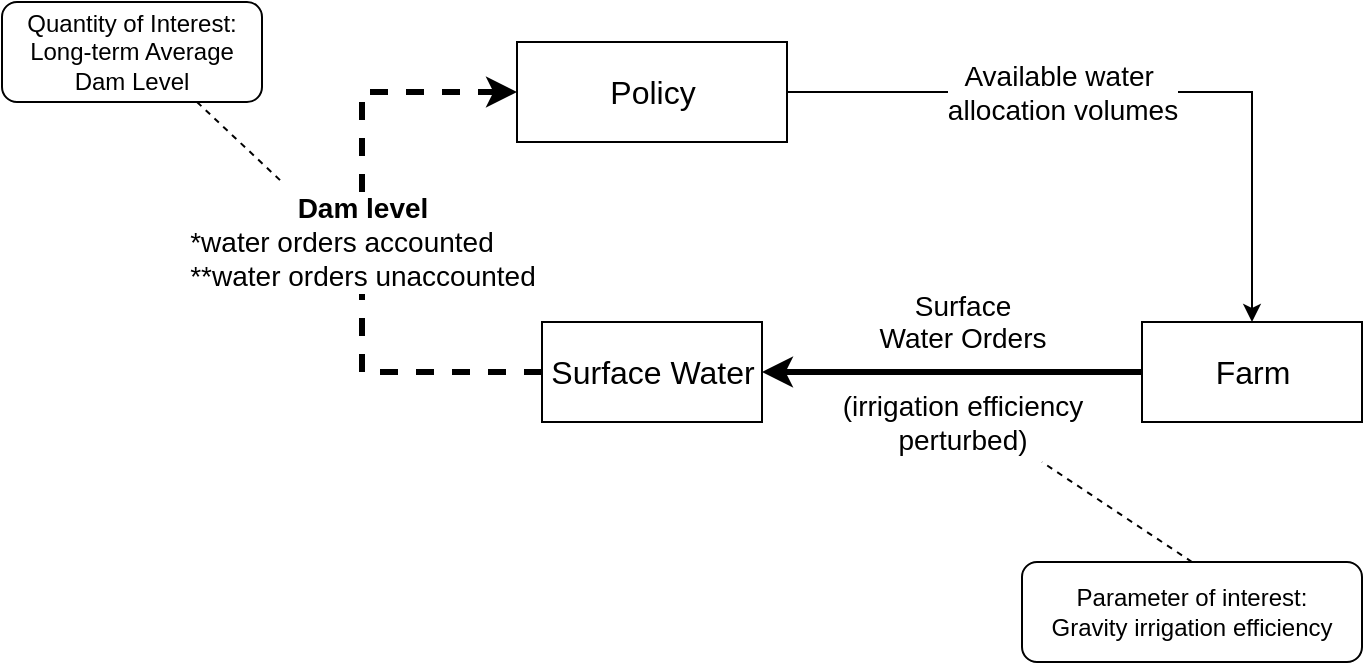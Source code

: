 <mxfile version="12.6.5" type="device"><diagram id="lbyHFnzkzSy2JBlj9O6T" name="Page-1"><mxGraphModel dx="1086" dy="806" grid="1" gridSize="10" guides="1" tooltips="1" connect="1" arrows="1" fold="1" page="1" pageScale="1" pageWidth="850" pageHeight="1100" math="0" shadow="0"><root><mxCell id="0"/><mxCell id="1" parent="0"/><mxCell id="dKWHsCpnj3T4U5ezRn2A-3" value="&lt;font style=&quot;font-size: 16px&quot;&gt;Farm&lt;/font&gt;" style="html=1;strokeWidth=1;strokeColor=#000000;" parent="1" vertex="1"><mxGeometry x="600" y="320" width="110" height="50" as="geometry"/></mxCell><mxCell id="dKWHsCpnj3T4U5ezRn2A-4" value="&lt;font style=&quot;font-size: 16px&quot;&gt;Policy&lt;/font&gt;" style="html=1;strokeWidth=1;strokeColor=#000000;" parent="1" vertex="1"><mxGeometry x="287.5" y="180" width="135" height="50" as="geometry"/></mxCell><mxCell id="dKWHsCpnj3T4U5ezRn2A-5" value="&lt;font style=&quot;font-size: 16px&quot;&gt;Surface Water&lt;/font&gt;" style="html=1;strokeWidth=1;strokeColor=#000000;" parent="1" vertex="1"><mxGeometry x="300" y="320" width="110" height="50" as="geometry"/></mxCell><mxCell id="dKWHsCpnj3T4U5ezRn2A-13" style="edgeStyle=orthogonalEdgeStyle;rounded=0;html=1;exitX=1;exitY=0.5;entryX=0.5;entryY=0;startArrow=none;startFill=0;endArrow=classic;endFill=1;jettySize=auto;orthogonalLoop=1;entryDx=0;entryDy=0;" parent="1" source="dKWHsCpnj3T4U5ezRn2A-4" target="dKWHsCpnj3T4U5ezRn2A-3" edge="1"><mxGeometry relative="1" as="geometry"/></mxCell><mxCell id="dKWHsCpnj3T4U5ezRn2A-14" value="Available water&amp;nbsp;&lt;br&gt;allocation volumes" style="text;html=1;resizable=0;points=[];align=center;verticalAlign=middle;labelBackgroundColor=#ffffff;fontSize=14;" parent="dKWHsCpnj3T4U5ezRn2A-13" vertex="1" connectable="0"><mxGeometry x="-0.249" y="-1" relative="1" as="geometry"><mxPoint x="6.5" y="-1" as="offset"/></mxGeometry></mxCell><mxCell id="dKWHsCpnj3T4U5ezRn2A-21" style="edgeStyle=orthogonalEdgeStyle;rounded=0;html=1;exitX=0;exitY=0.5;entryX=1;entryY=0.5;startArrow=none;startFill=0;endArrow=classic;endFill=1;jettySize=auto;orthogonalLoop=1;entryDx=0;entryDy=0;strokeWidth=3;exitDx=0;exitDy=0;" parent="1" source="dKWHsCpnj3T4U5ezRn2A-3" target="dKWHsCpnj3T4U5ezRn2A-5" edge="1"><mxGeometry relative="1" as="geometry"><Array as="points"><mxPoint x="410" y="345"/></Array><mxPoint x="437.5" y="380" as="targetPoint"/></mxGeometry></mxCell><mxCell id="dKWHsCpnj3T4U5ezRn2A-40" value="&lt;span style=&quot;font-size: 14px&quot;&gt;Surface&lt;/span&gt;&lt;br style=&quot;font-size: 14px;&quot;&gt;&lt;span style=&quot;font-size: 14px&quot;&gt;Water Orders&lt;br&gt;&lt;br&gt;(irrigation efficiency &lt;br&gt;perturbed)&lt;br&gt;&lt;/span&gt;" style="text;html=1;align=center;verticalAlign=middle;resizable=0;points=[];labelBackgroundColor=none;" parent="dKWHsCpnj3T4U5ezRn2A-21" vertex="1" connectable="0"><mxGeometry x="-0.263" y="-1" relative="1" as="geometry"><mxPoint x="-20" y="1" as="offset"/></mxGeometry></mxCell><mxCell id="dKWHsCpnj3T4U5ezRn2A-22" style="edgeStyle=orthogonalEdgeStyle;rounded=0;html=1;exitX=0;exitY=0.5;entryX=0;entryY=0.5;startArrow=none;startFill=0;endArrow=classic;endFill=1;jettySize=auto;orthogonalLoop=1;exitDx=0;exitDy=0;strokeWidth=3;dashed=1;" parent="1" source="dKWHsCpnj3T4U5ezRn2A-5" target="dKWHsCpnj3T4U5ezRn2A-4" edge="1"><mxGeometry relative="1" as="geometry"><Array as="points"><mxPoint x="210" y="345"/><mxPoint x="210" y="205"/></Array><mxPoint x="190" y="415" as="sourcePoint"/></mxGeometry></mxCell><mxCell id="dKWHsCpnj3T4U5ezRn2A-23" value="&lt;font style=&quot;font-size: 14px&quot;&gt;&lt;b&gt;Dam level&lt;/b&gt;&lt;br&gt;&lt;div style=&quot;text-align: left&quot;&gt;*water orders accounted&lt;/div&gt;&lt;div style=&quot;text-align: left&quot;&gt;**water orders unaccounted&lt;/div&gt;&lt;/font&gt;" style="text;html=1;resizable=0;points=[];align=center;verticalAlign=middle;labelBackgroundColor=#ffffff;fontSize=14;" parent="dKWHsCpnj3T4U5ezRn2A-22" vertex="1" connectable="0"><mxGeometry x="-0.212" y="-1" relative="1" as="geometry"><mxPoint x="-1" y="-34" as="offset"/></mxGeometry></mxCell><mxCell id="dKWHsCpnj3T4U5ezRn2A-45" style="rounded=0;orthogonalLoop=1;jettySize=auto;html=1;exitX=0.5;exitY=0;exitDx=0;exitDy=0;dashed=1;strokeWidth=1;endArrow=none;endFill=0;" parent="1" source="dKWHsCpnj3T4U5ezRn2A-41" edge="1"><mxGeometry relative="1" as="geometry"><mxPoint x="550" y="390" as="targetPoint"/></mxGeometry></mxCell><mxCell id="dKWHsCpnj3T4U5ezRn2A-41" value="Parameter of interest:&lt;br&gt;Gravity irrigation efficiency" style="text;html=1;strokeColor=#000000;fillColor=none;align=center;verticalAlign=middle;whiteSpace=wrap;rounded=1;labelBackgroundColor=none;" parent="1" vertex="1"><mxGeometry x="540" y="440" width="170" height="50" as="geometry"/></mxCell><mxCell id="dKWHsCpnj3T4U5ezRn2A-46" style="edgeStyle=none;rounded=0;orthogonalLoop=1;jettySize=auto;html=1;exitX=0.75;exitY=1;exitDx=0;exitDy=0;dashed=1;endArrow=none;endFill=0;strokeWidth=1;" parent="1" source="dKWHsCpnj3T4U5ezRn2A-42" edge="1"><mxGeometry relative="1" as="geometry"><mxPoint x="170" y="250" as="targetPoint"/></mxGeometry></mxCell><mxCell id="dKWHsCpnj3T4U5ezRn2A-42" value="Quantity of Interest:&lt;br&gt;Long-term Average Dam Level" style="text;html=1;strokeColor=#000000;fillColor=none;align=center;verticalAlign=middle;whiteSpace=wrap;rounded=1;labelBackgroundColor=none;" parent="1" vertex="1"><mxGeometry x="30" y="160" width="130" height="50" as="geometry"/></mxCell></root></mxGraphModel></diagram></mxfile>